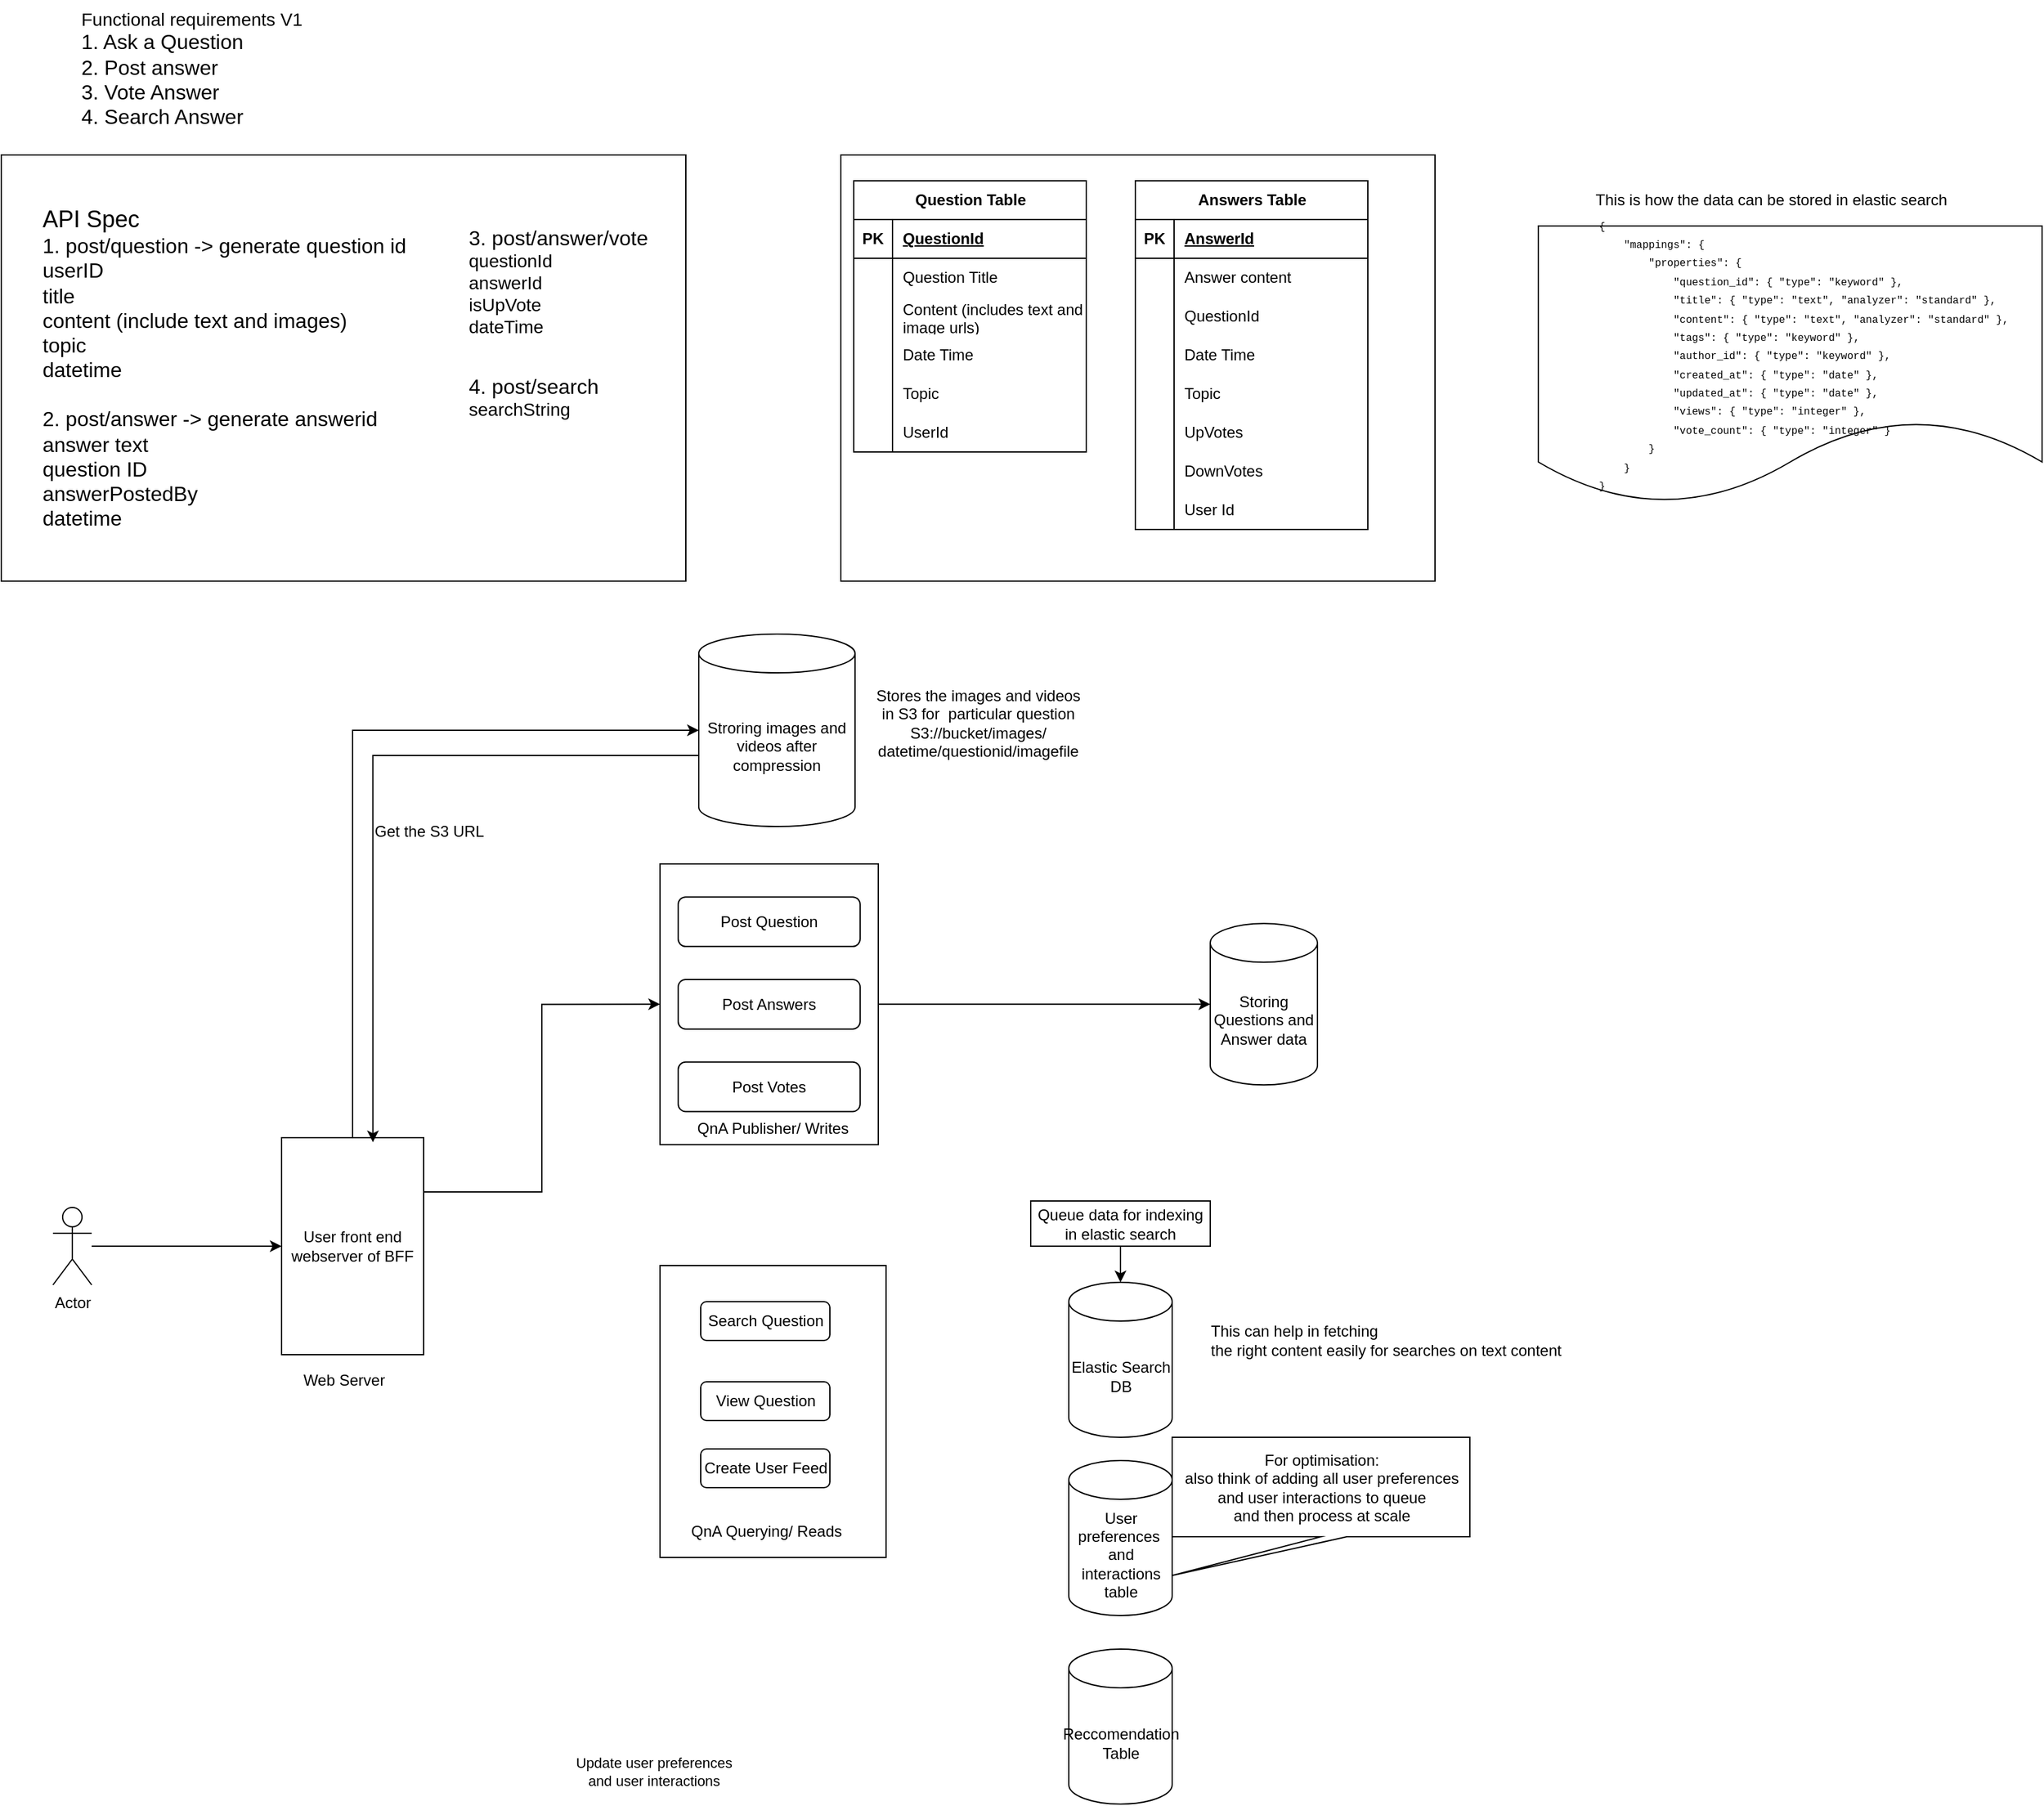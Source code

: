 <mxfile version="24.9.1">
  <diagram name="Page-1" id="B93huHKFLmvjR5-uFooQ">
    <mxGraphModel dx="2356" dy="2032" grid="0" gridSize="10" guides="1" tooltips="1" connect="1" arrows="1" fold="1" page="1" pageScale="1" pageWidth="827" pageHeight="1169" math="0" shadow="0">
      <root>
        <mxCell id="0" />
        <mxCell id="1" parent="0" />
        <mxCell id="2bSct4u1edC2ie97E54d-51" value="" style="rounded=0;whiteSpace=wrap;html=1;" vertex="1" parent="1">
          <mxGeometry x="460" y="-170" width="460" height="330" as="geometry" />
        </mxCell>
        <mxCell id="2bSct4u1edC2ie97E54d-50" style="edgeStyle=orthogonalEdgeStyle;rounded=0;orthogonalLoop=1;jettySize=auto;html=1;entryX=0;entryY=0.5;entryDx=0;entryDy=0;" edge="1" parent="1" source="2bSct4u1edC2ie97E54d-1" target="2bSct4u1edC2ie97E54d-25">
          <mxGeometry relative="1" as="geometry" />
        </mxCell>
        <mxCell id="2bSct4u1edC2ie97E54d-1" value="Actor" style="shape=umlActor;verticalLabelPosition=bottom;verticalAlign=top;html=1;outlineConnect=0;" vertex="1" parent="1">
          <mxGeometry x="-150" y="645" width="30" height="60" as="geometry" />
        </mxCell>
        <mxCell id="2bSct4u1edC2ie97E54d-2" value="&lt;font style=&quot;font-size: 14px;&quot;&gt;Functional requirements V1&lt;/font&gt;&lt;div&gt;&lt;font size=&quot;3&quot;&gt;1. Ask a Question&lt;/font&gt;&lt;/div&gt;&lt;div&gt;&lt;font size=&quot;3&quot;&gt;2. Post answer&lt;/font&gt;&lt;/div&gt;&lt;div&gt;&lt;font size=&quot;3&quot;&gt;3. Vote Answer&lt;/font&gt;&lt;/div&gt;&lt;div&gt;&lt;font size=&quot;3&quot;&gt;4. Search Answer&lt;/font&gt;&lt;/div&gt;&lt;div&gt;&lt;br&gt;&lt;/div&gt;" style="text;html=1;align=left;verticalAlign=middle;resizable=0;points=[];autosize=1;strokeColor=none;fillColor=none;" vertex="1" parent="1">
          <mxGeometry x="-130" y="-290" width="190" height="120" as="geometry" />
        </mxCell>
        <mxCell id="2bSct4u1edC2ie97E54d-9" value="" style="group" vertex="1" connectable="0" parent="1">
          <mxGeometry x="320" y="379" width="169" height="225" as="geometry" />
        </mxCell>
        <mxCell id="2bSct4u1edC2ie97E54d-4" value="" style="rounded=0;whiteSpace=wrap;html=1;" vertex="1" parent="2bSct4u1edC2ie97E54d-9">
          <mxGeometry width="169" height="217.33" as="geometry" />
        </mxCell>
        <mxCell id="2bSct4u1edC2ie97E54d-6" value="Post Question" style="rounded=1;whiteSpace=wrap;html=1;" vertex="1" parent="2bSct4u1edC2ie97E54d-9">
          <mxGeometry x="14.083" y="25.568" width="140.833" height="38.352" as="geometry" />
        </mxCell>
        <mxCell id="2bSct4u1edC2ie97E54d-7" value="Post Answers" style="rounded=1;whiteSpace=wrap;html=1;" vertex="1" parent="2bSct4u1edC2ie97E54d-9">
          <mxGeometry x="14.083" y="89.489" width="140.833" height="38.352" as="geometry" />
        </mxCell>
        <mxCell id="2bSct4u1edC2ie97E54d-8" value="Post Votes" style="rounded=1;whiteSpace=wrap;html=1;" vertex="1" parent="2bSct4u1edC2ie97E54d-9">
          <mxGeometry x="14.083" y="153.409" width="140.833" height="38.352" as="geometry" />
        </mxCell>
        <mxCell id="2bSct4u1edC2ie97E54d-23" value="QnA Publisher/ Writes" style="text;html=1;align=center;verticalAlign=middle;resizable=0;points=[];autosize=1;strokeColor=none;fillColor=none;" vertex="1" parent="2bSct4u1edC2ie97E54d-9">
          <mxGeometry x="39.125" y="191.761" width="95" height="26" as="geometry" />
        </mxCell>
        <mxCell id="2bSct4u1edC2ie97E54d-15" value="Storing Questions and Answer data" style="shape=cylinder3;whiteSpace=wrap;html=1;boundedLbl=1;backgroundOutline=1;size=15;" vertex="1" parent="1">
          <mxGeometry x="746" y="425.16" width="83" height="125" as="geometry" />
        </mxCell>
        <mxCell id="2bSct4u1edC2ie97E54d-17" value="Stroring images and videos after compression" style="shape=cylinder3;whiteSpace=wrap;html=1;boundedLbl=1;backgroundOutline=1;size=15;" vertex="1" parent="1">
          <mxGeometry x="350" y="201" width="121" height="149" as="geometry" />
        </mxCell>
        <mxCell id="2bSct4u1edC2ie97E54d-21" value="Stores the images and videos&lt;div&gt;in S3 for&amp;nbsp; particular question&lt;br&gt;&lt;span style=&quot;background-color: initial;&quot;&gt;S3://bucket/images/&lt;/span&gt;&lt;/div&gt;&lt;div&gt;&lt;span style=&quot;background-color: initial;&quot;&gt;datetime/questionid/imagefile&lt;/span&gt;&lt;/div&gt;" style="text;html=1;align=center;verticalAlign=middle;resizable=0;points=[];autosize=1;strokeColor=none;fillColor=none;" vertex="1" parent="1">
          <mxGeometry x="476" y="235" width="180" height="70" as="geometry" />
        </mxCell>
        <mxCell id="2bSct4u1edC2ie97E54d-143" style="edgeStyle=orthogonalEdgeStyle;rounded=0;orthogonalLoop=1;jettySize=auto;html=1;exitX=1;exitY=0.25;exitDx=0;exitDy=0;entryX=0;entryY=0.5;entryDx=0;entryDy=0;" edge="1" parent="1" source="2bSct4u1edC2ie97E54d-25" target="2bSct4u1edC2ie97E54d-4">
          <mxGeometry relative="1" as="geometry" />
        </mxCell>
        <mxCell id="2bSct4u1edC2ie97E54d-25" value="User front end webserver of BFF" style="rounded=0;whiteSpace=wrap;html=1;" vertex="1" parent="1">
          <mxGeometry x="27" y="591" width="110" height="168" as="geometry" />
        </mxCell>
        <mxCell id="2bSct4u1edC2ie97E54d-26" value="Web Server" style="text;html=1;align=center;verticalAlign=middle;resizable=0;points=[];autosize=1;strokeColor=none;fillColor=none;" vertex="1" parent="1">
          <mxGeometry x="30" y="764" width="90" height="30" as="geometry" />
        </mxCell>
        <mxCell id="2bSct4u1edC2ie97E54d-27" style="edgeStyle=orthogonalEdgeStyle;rounded=0;orthogonalLoop=1;jettySize=auto;html=1;entryX=0;entryY=0.5;entryDx=0;entryDy=0;entryPerimeter=0;exitX=0.5;exitY=0;exitDx=0;exitDy=0;" edge="1" parent="1" source="2bSct4u1edC2ie97E54d-25" target="2bSct4u1edC2ie97E54d-17">
          <mxGeometry relative="1" as="geometry" />
        </mxCell>
        <mxCell id="2bSct4u1edC2ie97E54d-30" style="edgeStyle=orthogonalEdgeStyle;rounded=0;orthogonalLoop=1;jettySize=auto;html=1;exitX=0;exitY=0;exitDx=0;exitDy=67.5;exitPerimeter=0;entryX=0.643;entryY=0.021;entryDx=0;entryDy=0;entryPerimeter=0;" edge="1" parent="1" source="2bSct4u1edC2ie97E54d-17" target="2bSct4u1edC2ie97E54d-25">
          <mxGeometry relative="1" as="geometry">
            <Array as="points">
              <mxPoint x="350" y="295" />
              <mxPoint x="98" y="295" />
            </Array>
          </mxGeometry>
        </mxCell>
        <mxCell id="2bSct4u1edC2ie97E54d-31" value="Get the S3 URL" style="text;html=1;align=center;verticalAlign=middle;resizable=0;points=[];autosize=1;strokeColor=none;fillColor=none;" vertex="1" parent="1">
          <mxGeometry x="86" y="339" width="110" height="30" as="geometry" />
        </mxCell>
        <mxCell id="2bSct4u1edC2ie97E54d-35" style="edgeStyle=orthogonalEdgeStyle;rounded=0;orthogonalLoop=1;jettySize=auto;html=1;entryX=0;entryY=0.5;entryDx=0;entryDy=0;entryPerimeter=0;" edge="1" parent="1" source="2bSct4u1edC2ie97E54d-4" target="2bSct4u1edC2ie97E54d-15">
          <mxGeometry relative="1" as="geometry" />
        </mxCell>
        <mxCell id="2bSct4u1edC2ie97E54d-37" value="" style="group" vertex="1" connectable="0" parent="1">
          <mxGeometry x="-190" y="-170" width="530" height="330" as="geometry" />
        </mxCell>
        <mxCell id="2bSct4u1edC2ie97E54d-36" value="" style="rounded=0;whiteSpace=wrap;html=1;" vertex="1" parent="2bSct4u1edC2ie97E54d-37">
          <mxGeometry width="530" height="330" as="geometry" />
        </mxCell>
        <mxCell id="2bSct4u1edC2ie97E54d-11" value="&lt;font style=&quot;font-size: 18px;&quot;&gt;API Spec&lt;/font&gt;&lt;div&gt;&lt;font style=&quot;font-size: 16px;&quot;&gt;1. post/question -&amp;gt; generate question id&lt;/font&gt;&lt;/div&gt;&lt;div&gt;&lt;span style=&quot;font-size: medium; background-color: initial;&quot;&gt;userID&lt;/span&gt;&lt;/div&gt;&lt;div&gt;&lt;span style=&quot;font-size: medium; background-color: initial;&quot;&gt;title&lt;/span&gt;&lt;/div&gt;&lt;div&gt;&lt;font size=&quot;3&quot;&gt;content (include text and images)&lt;/font&gt;&lt;/div&gt;&lt;div&gt;&lt;font size=&quot;3&quot;&gt;topic&lt;/font&gt;&lt;/div&gt;&lt;div&gt;&lt;font size=&quot;3&quot;&gt;datetime&lt;/font&gt;&lt;/div&gt;&lt;div&gt;&lt;font size=&quot;3&quot;&gt;&lt;br&gt;&lt;/font&gt;&lt;/div&gt;&lt;div&gt;&lt;font size=&quot;3&quot;&gt;2. post/answer -&amp;gt; generate answerid&lt;/font&gt;&lt;/div&gt;&lt;div&gt;&lt;font size=&quot;3&quot;&gt;answer text&lt;/font&gt;&lt;/div&gt;&lt;div&gt;&lt;font size=&quot;3&quot;&gt;question ID&lt;/font&gt;&lt;/div&gt;&lt;div&gt;&lt;font size=&quot;3&quot;&gt;answerPostedBy&lt;/font&gt;&lt;/div&gt;&lt;div&gt;&lt;font size=&quot;3&quot;&gt;datetime&lt;/font&gt;&lt;/div&gt;" style="text;html=1;align=left;verticalAlign=middle;resizable=0;points=[];autosize=1;strokeColor=none;fillColor=none;" vertex="1" parent="2bSct4u1edC2ie97E54d-37">
          <mxGeometry x="30" y="30" width="310" height="270" as="geometry" />
        </mxCell>
        <mxCell id="2bSct4u1edC2ie97E54d-12" value="&lt;font style=&quot;font-size: 16px;&quot;&gt;3. post/answer/vote&lt;/font&gt;&lt;div&gt;&lt;font style=&quot;font-size: 14px;&quot;&gt;questionId&lt;/font&gt;&lt;/div&gt;&lt;div&gt;&lt;font style=&quot;font-size: 14px;&quot;&gt;answerId&lt;/font&gt;&lt;/div&gt;&lt;div&gt;&lt;font style=&quot;font-size: 14px;&quot;&gt;isUpVote&lt;/font&gt;&lt;/div&gt;&lt;div&gt;&lt;font style=&quot;font-size: 14px;&quot;&gt;dateTime&lt;/font&gt;&lt;/div&gt;&lt;div&gt;&lt;br&gt;&lt;/div&gt;&lt;div&gt;&lt;br&gt;&lt;/div&gt;&lt;div&gt;&lt;font style=&quot;font-size: 16px;&quot;&gt;4. post/search&lt;/font&gt;&lt;/div&gt;&lt;div&gt;&lt;font style=&quot;font-size: 14px;&quot;&gt;searchString&lt;/font&gt;&lt;/div&gt;" style="text;html=1;align=left;verticalAlign=middle;resizable=0;points=[];autosize=1;strokeColor=none;fillColor=none;" vertex="1" parent="2bSct4u1edC2ie97E54d-37">
          <mxGeometry x="360" y="50" width="160" height="160" as="geometry" />
        </mxCell>
        <mxCell id="2bSct4u1edC2ie97E54d-38" value="Queue data for indexing in elastic search" style="rounded=0;whiteSpace=wrap;html=1;" vertex="1" parent="1">
          <mxGeometry x="607" y="640" width="139" height="35" as="geometry" />
        </mxCell>
        <mxCell id="2bSct4u1edC2ie97E54d-40" value="Elastic Search DB" style="shape=cylinder3;whiteSpace=wrap;html=1;boundedLbl=1;backgroundOutline=1;size=15;" vertex="1" parent="1">
          <mxGeometry x="636.5" y="703" width="80" height="120" as="geometry" />
        </mxCell>
        <mxCell id="2bSct4u1edC2ie97E54d-41" value="&lt;div style=&quot;text-align: justify;&quot;&gt;&lt;span style=&quot;background-color: initial;&quot;&gt;This can help in fetching&lt;/span&gt;&lt;/div&gt;&lt;div style=&quot;text-align: justify;&quot;&gt;the right content easily for searches on text content&lt;/div&gt;" style="text;html=1;align=right;verticalAlign=middle;resizable=0;points=[];autosize=1;strokeColor=none;fillColor=none;" vertex="1" parent="1">
          <mxGeometry x="729" y="728" width="290" height="40" as="geometry" />
        </mxCell>
        <mxCell id="2bSct4u1edC2ie97E54d-42" value="" style="group" vertex="1" connectable="0" parent="1">
          <mxGeometry x="320" y="690" width="175" height="226" as="geometry" />
        </mxCell>
        <mxCell id="2bSct4u1edC2ie97E54d-43" value="" style="rounded=0;whiteSpace=wrap;html=1;" vertex="1" parent="2bSct4u1edC2ie97E54d-42">
          <mxGeometry width="175" height="226" as="geometry" />
        </mxCell>
        <mxCell id="2bSct4u1edC2ie97E54d-44" value="Search Question" style="rounded=1;whiteSpace=wrap;html=1;" vertex="1" parent="2bSct4u1edC2ie97E54d-42">
          <mxGeometry x="31.5" y="28" width="100" height="30" as="geometry" />
        </mxCell>
        <mxCell id="2bSct4u1edC2ie97E54d-109" value="View Question" style="rounded=1;whiteSpace=wrap;html=1;" vertex="1" parent="2bSct4u1edC2ie97E54d-42">
          <mxGeometry x="31.5" y="90" width="100" height="30" as="geometry" />
        </mxCell>
        <mxCell id="2bSct4u1edC2ie97E54d-110" value="Create User Feed" style="rounded=1;whiteSpace=wrap;html=1;" vertex="1" parent="2bSct4u1edC2ie97E54d-42">
          <mxGeometry x="31.5" y="142" width="100" height="30" as="geometry" />
        </mxCell>
        <mxCell id="2bSct4u1edC2ie97E54d-47" value="QnA Querying/ Reads" style="text;html=1;align=center;verticalAlign=middle;resizable=0;points=[];autosize=1;strokeColor=none;fillColor=none;" vertex="1" parent="2bSct4u1edC2ie97E54d-42">
          <mxGeometry x="35" y="193" width="93" height="26" as="geometry" />
        </mxCell>
        <mxCell id="2bSct4u1edC2ie97E54d-52" value="Question Table" style="shape=table;startSize=30;container=1;collapsible=1;childLayout=tableLayout;fixedRows=1;rowLines=0;fontStyle=1;align=center;resizeLast=1;html=1;" vertex="1" parent="1">
          <mxGeometry x="470" y="-150" width="180" height="210" as="geometry" />
        </mxCell>
        <mxCell id="2bSct4u1edC2ie97E54d-53" value="" style="shape=tableRow;horizontal=0;startSize=0;swimlaneHead=0;swimlaneBody=0;fillColor=none;collapsible=0;dropTarget=0;points=[[0,0.5],[1,0.5]];portConstraint=eastwest;top=0;left=0;right=0;bottom=1;" vertex="1" parent="2bSct4u1edC2ie97E54d-52">
          <mxGeometry y="30" width="180" height="30" as="geometry" />
        </mxCell>
        <mxCell id="2bSct4u1edC2ie97E54d-54" value="PK" style="shape=partialRectangle;connectable=0;fillColor=none;top=0;left=0;bottom=0;right=0;fontStyle=1;overflow=hidden;whiteSpace=wrap;html=1;" vertex="1" parent="2bSct4u1edC2ie97E54d-53">
          <mxGeometry width="30" height="30" as="geometry">
            <mxRectangle width="30" height="30" as="alternateBounds" />
          </mxGeometry>
        </mxCell>
        <mxCell id="2bSct4u1edC2ie97E54d-55" value="QuestionId" style="shape=partialRectangle;connectable=0;fillColor=none;top=0;left=0;bottom=0;right=0;align=left;spacingLeft=6;fontStyle=5;overflow=hidden;whiteSpace=wrap;html=1;" vertex="1" parent="2bSct4u1edC2ie97E54d-53">
          <mxGeometry x="30" width="150" height="30" as="geometry">
            <mxRectangle width="150" height="30" as="alternateBounds" />
          </mxGeometry>
        </mxCell>
        <mxCell id="2bSct4u1edC2ie97E54d-56" value="" style="shape=tableRow;horizontal=0;startSize=0;swimlaneHead=0;swimlaneBody=0;fillColor=none;collapsible=0;dropTarget=0;points=[[0,0.5],[1,0.5]];portConstraint=eastwest;top=0;left=0;right=0;bottom=0;" vertex="1" parent="2bSct4u1edC2ie97E54d-52">
          <mxGeometry y="60" width="180" height="30" as="geometry" />
        </mxCell>
        <mxCell id="2bSct4u1edC2ie97E54d-57" value="" style="shape=partialRectangle;connectable=0;fillColor=none;top=0;left=0;bottom=0;right=0;editable=1;overflow=hidden;whiteSpace=wrap;html=1;" vertex="1" parent="2bSct4u1edC2ie97E54d-56">
          <mxGeometry width="30" height="30" as="geometry">
            <mxRectangle width="30" height="30" as="alternateBounds" />
          </mxGeometry>
        </mxCell>
        <mxCell id="2bSct4u1edC2ie97E54d-58" value="Question Title" style="shape=partialRectangle;connectable=0;fillColor=none;top=0;left=0;bottom=0;right=0;align=left;spacingLeft=6;overflow=hidden;whiteSpace=wrap;html=1;" vertex="1" parent="2bSct4u1edC2ie97E54d-56">
          <mxGeometry x="30" width="150" height="30" as="geometry">
            <mxRectangle width="150" height="30" as="alternateBounds" />
          </mxGeometry>
        </mxCell>
        <mxCell id="2bSct4u1edC2ie97E54d-59" value="" style="shape=tableRow;horizontal=0;startSize=0;swimlaneHead=0;swimlaneBody=0;fillColor=none;collapsible=0;dropTarget=0;points=[[0,0.5],[1,0.5]];portConstraint=eastwest;top=0;left=0;right=0;bottom=0;" vertex="1" parent="2bSct4u1edC2ie97E54d-52">
          <mxGeometry y="90" width="180" height="30" as="geometry" />
        </mxCell>
        <mxCell id="2bSct4u1edC2ie97E54d-60" value="" style="shape=partialRectangle;connectable=0;fillColor=none;top=0;left=0;bottom=0;right=0;editable=1;overflow=hidden;whiteSpace=wrap;html=1;" vertex="1" parent="2bSct4u1edC2ie97E54d-59">
          <mxGeometry width="30" height="30" as="geometry">
            <mxRectangle width="30" height="30" as="alternateBounds" />
          </mxGeometry>
        </mxCell>
        <mxCell id="2bSct4u1edC2ie97E54d-61" value="Content (includes text and image urls)" style="shape=partialRectangle;connectable=0;fillColor=none;top=0;left=0;bottom=0;right=0;align=left;spacingLeft=6;overflow=hidden;whiteSpace=wrap;html=1;" vertex="1" parent="2bSct4u1edC2ie97E54d-59">
          <mxGeometry x="30" width="150" height="30" as="geometry">
            <mxRectangle width="150" height="30" as="alternateBounds" />
          </mxGeometry>
        </mxCell>
        <mxCell id="2bSct4u1edC2ie97E54d-62" value="" style="shape=tableRow;horizontal=0;startSize=0;swimlaneHead=0;swimlaneBody=0;fillColor=none;collapsible=0;dropTarget=0;points=[[0,0.5],[1,0.5]];portConstraint=eastwest;top=0;left=0;right=0;bottom=0;" vertex="1" parent="2bSct4u1edC2ie97E54d-52">
          <mxGeometry y="120" width="180" height="30" as="geometry" />
        </mxCell>
        <mxCell id="2bSct4u1edC2ie97E54d-63" value="" style="shape=partialRectangle;connectable=0;fillColor=none;top=0;left=0;bottom=0;right=0;editable=1;overflow=hidden;whiteSpace=wrap;html=1;" vertex="1" parent="2bSct4u1edC2ie97E54d-62">
          <mxGeometry width="30" height="30" as="geometry">
            <mxRectangle width="30" height="30" as="alternateBounds" />
          </mxGeometry>
        </mxCell>
        <mxCell id="2bSct4u1edC2ie97E54d-64" value="Date Time" style="shape=partialRectangle;connectable=0;fillColor=none;top=0;left=0;bottom=0;right=0;align=left;spacingLeft=6;overflow=hidden;whiteSpace=wrap;html=1;" vertex="1" parent="2bSct4u1edC2ie97E54d-62">
          <mxGeometry x="30" width="150" height="30" as="geometry">
            <mxRectangle width="150" height="30" as="alternateBounds" />
          </mxGeometry>
        </mxCell>
        <mxCell id="2bSct4u1edC2ie97E54d-65" style="shape=tableRow;horizontal=0;startSize=0;swimlaneHead=0;swimlaneBody=0;fillColor=none;collapsible=0;dropTarget=0;points=[[0,0.5],[1,0.5]];portConstraint=eastwest;top=0;left=0;right=0;bottom=0;" vertex="1" parent="2bSct4u1edC2ie97E54d-52">
          <mxGeometry y="150" width="180" height="30" as="geometry" />
        </mxCell>
        <mxCell id="2bSct4u1edC2ie97E54d-66" style="shape=partialRectangle;connectable=0;fillColor=none;top=0;left=0;bottom=0;right=0;editable=1;overflow=hidden;whiteSpace=wrap;html=1;" vertex="1" parent="2bSct4u1edC2ie97E54d-65">
          <mxGeometry width="30" height="30" as="geometry">
            <mxRectangle width="30" height="30" as="alternateBounds" />
          </mxGeometry>
        </mxCell>
        <mxCell id="2bSct4u1edC2ie97E54d-67" value="Topic" style="shape=partialRectangle;connectable=0;fillColor=none;top=0;left=0;bottom=0;right=0;align=left;spacingLeft=6;overflow=hidden;whiteSpace=wrap;html=1;" vertex="1" parent="2bSct4u1edC2ie97E54d-65">
          <mxGeometry x="30" width="150" height="30" as="geometry">
            <mxRectangle width="150" height="30" as="alternateBounds" />
          </mxGeometry>
        </mxCell>
        <mxCell id="2bSct4u1edC2ie97E54d-84" style="shape=tableRow;horizontal=0;startSize=0;swimlaneHead=0;swimlaneBody=0;fillColor=none;collapsible=0;dropTarget=0;points=[[0,0.5],[1,0.5]];portConstraint=eastwest;top=0;left=0;right=0;bottom=0;" vertex="1" parent="2bSct4u1edC2ie97E54d-52">
          <mxGeometry y="180" width="180" height="30" as="geometry" />
        </mxCell>
        <mxCell id="2bSct4u1edC2ie97E54d-85" style="shape=partialRectangle;connectable=0;fillColor=none;top=0;left=0;bottom=0;right=0;editable=1;overflow=hidden;whiteSpace=wrap;html=1;" vertex="1" parent="2bSct4u1edC2ie97E54d-84">
          <mxGeometry width="30" height="30" as="geometry">
            <mxRectangle width="30" height="30" as="alternateBounds" />
          </mxGeometry>
        </mxCell>
        <mxCell id="2bSct4u1edC2ie97E54d-86" value="UserId" style="shape=partialRectangle;connectable=0;fillColor=none;top=0;left=0;bottom=0;right=0;align=left;spacingLeft=6;overflow=hidden;whiteSpace=wrap;html=1;" vertex="1" parent="2bSct4u1edC2ie97E54d-84">
          <mxGeometry x="30" width="150" height="30" as="geometry">
            <mxRectangle width="150" height="30" as="alternateBounds" />
          </mxGeometry>
        </mxCell>
        <mxCell id="2bSct4u1edC2ie97E54d-68" value="Answers Table" style="shape=table;startSize=30;container=1;collapsible=1;childLayout=tableLayout;fixedRows=1;rowLines=0;fontStyle=1;align=center;resizeLast=1;html=1;" vertex="1" parent="1">
          <mxGeometry x="688" y="-150" width="180" height="270" as="geometry" />
        </mxCell>
        <mxCell id="2bSct4u1edC2ie97E54d-69" value="" style="shape=tableRow;horizontal=0;startSize=0;swimlaneHead=0;swimlaneBody=0;fillColor=none;collapsible=0;dropTarget=0;points=[[0,0.5],[1,0.5]];portConstraint=eastwest;top=0;left=0;right=0;bottom=1;" vertex="1" parent="2bSct4u1edC2ie97E54d-68">
          <mxGeometry y="30" width="180" height="30" as="geometry" />
        </mxCell>
        <mxCell id="2bSct4u1edC2ie97E54d-70" value="PK" style="shape=partialRectangle;connectable=0;fillColor=none;top=0;left=0;bottom=0;right=0;fontStyle=1;overflow=hidden;whiteSpace=wrap;html=1;" vertex="1" parent="2bSct4u1edC2ie97E54d-69">
          <mxGeometry width="30" height="30" as="geometry">
            <mxRectangle width="30" height="30" as="alternateBounds" />
          </mxGeometry>
        </mxCell>
        <mxCell id="2bSct4u1edC2ie97E54d-71" value="AnswerId" style="shape=partialRectangle;connectable=0;fillColor=none;top=0;left=0;bottom=0;right=0;align=left;spacingLeft=6;fontStyle=5;overflow=hidden;whiteSpace=wrap;html=1;" vertex="1" parent="2bSct4u1edC2ie97E54d-69">
          <mxGeometry x="30" width="150" height="30" as="geometry">
            <mxRectangle width="150" height="30" as="alternateBounds" />
          </mxGeometry>
        </mxCell>
        <mxCell id="2bSct4u1edC2ie97E54d-72" value="" style="shape=tableRow;horizontal=0;startSize=0;swimlaneHead=0;swimlaneBody=0;fillColor=none;collapsible=0;dropTarget=0;points=[[0,0.5],[1,0.5]];portConstraint=eastwest;top=0;left=0;right=0;bottom=0;" vertex="1" parent="2bSct4u1edC2ie97E54d-68">
          <mxGeometry y="60" width="180" height="30" as="geometry" />
        </mxCell>
        <mxCell id="2bSct4u1edC2ie97E54d-73" value="" style="shape=partialRectangle;connectable=0;fillColor=none;top=0;left=0;bottom=0;right=0;editable=1;overflow=hidden;whiteSpace=wrap;html=1;" vertex="1" parent="2bSct4u1edC2ie97E54d-72">
          <mxGeometry width="30" height="30" as="geometry">
            <mxRectangle width="30" height="30" as="alternateBounds" />
          </mxGeometry>
        </mxCell>
        <mxCell id="2bSct4u1edC2ie97E54d-74" value="Answer content" style="shape=partialRectangle;connectable=0;fillColor=none;top=0;left=0;bottom=0;right=0;align=left;spacingLeft=6;overflow=hidden;whiteSpace=wrap;html=1;" vertex="1" parent="2bSct4u1edC2ie97E54d-72">
          <mxGeometry x="30" width="150" height="30" as="geometry">
            <mxRectangle width="150" height="30" as="alternateBounds" />
          </mxGeometry>
        </mxCell>
        <mxCell id="2bSct4u1edC2ie97E54d-75" value="" style="shape=tableRow;horizontal=0;startSize=0;swimlaneHead=0;swimlaneBody=0;fillColor=none;collapsible=0;dropTarget=0;points=[[0,0.5],[1,0.5]];portConstraint=eastwest;top=0;left=0;right=0;bottom=0;" vertex="1" parent="2bSct4u1edC2ie97E54d-68">
          <mxGeometry y="90" width="180" height="30" as="geometry" />
        </mxCell>
        <mxCell id="2bSct4u1edC2ie97E54d-76" value="" style="shape=partialRectangle;connectable=0;fillColor=none;top=0;left=0;bottom=0;right=0;editable=1;overflow=hidden;whiteSpace=wrap;html=1;" vertex="1" parent="2bSct4u1edC2ie97E54d-75">
          <mxGeometry width="30" height="30" as="geometry">
            <mxRectangle width="30" height="30" as="alternateBounds" />
          </mxGeometry>
        </mxCell>
        <mxCell id="2bSct4u1edC2ie97E54d-77" value="QuestionId" style="shape=partialRectangle;connectable=0;fillColor=none;top=0;left=0;bottom=0;right=0;align=left;spacingLeft=6;overflow=hidden;whiteSpace=wrap;html=1;" vertex="1" parent="2bSct4u1edC2ie97E54d-75">
          <mxGeometry x="30" width="150" height="30" as="geometry">
            <mxRectangle width="150" height="30" as="alternateBounds" />
          </mxGeometry>
        </mxCell>
        <mxCell id="2bSct4u1edC2ie97E54d-78" value="" style="shape=tableRow;horizontal=0;startSize=0;swimlaneHead=0;swimlaneBody=0;fillColor=none;collapsible=0;dropTarget=0;points=[[0,0.5],[1,0.5]];portConstraint=eastwest;top=0;left=0;right=0;bottom=0;" vertex="1" parent="2bSct4u1edC2ie97E54d-68">
          <mxGeometry y="120" width="180" height="30" as="geometry" />
        </mxCell>
        <mxCell id="2bSct4u1edC2ie97E54d-79" value="" style="shape=partialRectangle;connectable=0;fillColor=none;top=0;left=0;bottom=0;right=0;editable=1;overflow=hidden;whiteSpace=wrap;html=1;" vertex="1" parent="2bSct4u1edC2ie97E54d-78">
          <mxGeometry width="30" height="30" as="geometry">
            <mxRectangle width="30" height="30" as="alternateBounds" />
          </mxGeometry>
        </mxCell>
        <mxCell id="2bSct4u1edC2ie97E54d-80" value="Date Time" style="shape=partialRectangle;connectable=0;fillColor=none;top=0;left=0;bottom=0;right=0;align=left;spacingLeft=6;overflow=hidden;whiteSpace=wrap;html=1;" vertex="1" parent="2bSct4u1edC2ie97E54d-78">
          <mxGeometry x="30" width="150" height="30" as="geometry">
            <mxRectangle width="150" height="30" as="alternateBounds" />
          </mxGeometry>
        </mxCell>
        <mxCell id="2bSct4u1edC2ie97E54d-81" style="shape=tableRow;horizontal=0;startSize=0;swimlaneHead=0;swimlaneBody=0;fillColor=none;collapsible=0;dropTarget=0;points=[[0,0.5],[1,0.5]];portConstraint=eastwest;top=0;left=0;right=0;bottom=0;" vertex="1" parent="2bSct4u1edC2ie97E54d-68">
          <mxGeometry y="150" width="180" height="30" as="geometry" />
        </mxCell>
        <mxCell id="2bSct4u1edC2ie97E54d-82" style="shape=partialRectangle;connectable=0;fillColor=none;top=0;left=0;bottom=0;right=0;editable=1;overflow=hidden;whiteSpace=wrap;html=1;" vertex="1" parent="2bSct4u1edC2ie97E54d-81">
          <mxGeometry width="30" height="30" as="geometry">
            <mxRectangle width="30" height="30" as="alternateBounds" />
          </mxGeometry>
        </mxCell>
        <mxCell id="2bSct4u1edC2ie97E54d-83" value="Topic" style="shape=partialRectangle;connectable=0;fillColor=none;top=0;left=0;bottom=0;right=0;align=left;spacingLeft=6;overflow=hidden;whiteSpace=wrap;html=1;" vertex="1" parent="2bSct4u1edC2ie97E54d-81">
          <mxGeometry x="30" width="150" height="30" as="geometry">
            <mxRectangle width="150" height="30" as="alternateBounds" />
          </mxGeometry>
        </mxCell>
        <mxCell id="2bSct4u1edC2ie97E54d-87" style="shape=tableRow;horizontal=0;startSize=0;swimlaneHead=0;swimlaneBody=0;fillColor=none;collapsible=0;dropTarget=0;points=[[0,0.5],[1,0.5]];portConstraint=eastwest;top=0;left=0;right=0;bottom=0;" vertex="1" parent="2bSct4u1edC2ie97E54d-68">
          <mxGeometry y="180" width="180" height="30" as="geometry" />
        </mxCell>
        <mxCell id="2bSct4u1edC2ie97E54d-88" style="shape=partialRectangle;connectable=0;fillColor=none;top=0;left=0;bottom=0;right=0;editable=1;overflow=hidden;whiteSpace=wrap;html=1;" vertex="1" parent="2bSct4u1edC2ie97E54d-87">
          <mxGeometry width="30" height="30" as="geometry">
            <mxRectangle width="30" height="30" as="alternateBounds" />
          </mxGeometry>
        </mxCell>
        <mxCell id="2bSct4u1edC2ie97E54d-89" value="UpVotes" style="shape=partialRectangle;connectable=0;fillColor=none;top=0;left=0;bottom=0;right=0;align=left;spacingLeft=6;overflow=hidden;whiteSpace=wrap;html=1;" vertex="1" parent="2bSct4u1edC2ie97E54d-87">
          <mxGeometry x="30" width="150" height="30" as="geometry">
            <mxRectangle width="150" height="30" as="alternateBounds" />
          </mxGeometry>
        </mxCell>
        <mxCell id="2bSct4u1edC2ie97E54d-90" style="shape=tableRow;horizontal=0;startSize=0;swimlaneHead=0;swimlaneBody=0;fillColor=none;collapsible=0;dropTarget=0;points=[[0,0.5],[1,0.5]];portConstraint=eastwest;top=0;left=0;right=0;bottom=0;" vertex="1" parent="2bSct4u1edC2ie97E54d-68">
          <mxGeometry y="210" width="180" height="30" as="geometry" />
        </mxCell>
        <mxCell id="2bSct4u1edC2ie97E54d-91" style="shape=partialRectangle;connectable=0;fillColor=none;top=0;left=0;bottom=0;right=0;editable=1;overflow=hidden;whiteSpace=wrap;html=1;" vertex="1" parent="2bSct4u1edC2ie97E54d-90">
          <mxGeometry width="30" height="30" as="geometry">
            <mxRectangle width="30" height="30" as="alternateBounds" />
          </mxGeometry>
        </mxCell>
        <mxCell id="2bSct4u1edC2ie97E54d-92" value="DownVotes" style="shape=partialRectangle;connectable=0;fillColor=none;top=0;left=0;bottom=0;right=0;align=left;spacingLeft=6;overflow=hidden;whiteSpace=wrap;html=1;" vertex="1" parent="2bSct4u1edC2ie97E54d-90">
          <mxGeometry x="30" width="150" height="30" as="geometry">
            <mxRectangle width="150" height="30" as="alternateBounds" />
          </mxGeometry>
        </mxCell>
        <mxCell id="2bSct4u1edC2ie97E54d-93" style="shape=tableRow;horizontal=0;startSize=0;swimlaneHead=0;swimlaneBody=0;fillColor=none;collapsible=0;dropTarget=0;points=[[0,0.5],[1,0.5]];portConstraint=eastwest;top=0;left=0;right=0;bottom=0;" vertex="1" parent="2bSct4u1edC2ie97E54d-68">
          <mxGeometry y="240" width="180" height="30" as="geometry" />
        </mxCell>
        <mxCell id="2bSct4u1edC2ie97E54d-94" style="shape=partialRectangle;connectable=0;fillColor=none;top=0;left=0;bottom=0;right=0;editable=1;overflow=hidden;whiteSpace=wrap;html=1;" vertex="1" parent="2bSct4u1edC2ie97E54d-93">
          <mxGeometry width="30" height="30" as="geometry">
            <mxRectangle width="30" height="30" as="alternateBounds" />
          </mxGeometry>
        </mxCell>
        <mxCell id="2bSct4u1edC2ie97E54d-95" value="User Id" style="shape=partialRectangle;connectable=0;fillColor=none;top=0;left=0;bottom=0;right=0;align=left;spacingLeft=6;overflow=hidden;whiteSpace=wrap;html=1;" vertex="1" parent="2bSct4u1edC2ie97E54d-93">
          <mxGeometry x="30" width="150" height="30" as="geometry">
            <mxRectangle width="150" height="30" as="alternateBounds" />
          </mxGeometry>
        </mxCell>
        <mxCell id="2bSct4u1edC2ie97E54d-100" value="&lt;div style=&quot;font-family: Menlo, Monaco, &amp;quot;Courier New&amp;quot;, monospace; white-space: pre;&quot;&gt;&lt;span style=&quot;background-color: rgb(255, 255, 255);&quot;&gt;&lt;font style=&quot;font-size: 11px;&quot;&gt;&lt;br&gt;&lt;/font&gt;&lt;/span&gt;&lt;/div&gt;&lt;div style=&quot;font-family: Menlo, Monaco, &amp;quot;Courier New&amp;quot;, monospace; white-space: pre;&quot;&gt;&lt;span style=&quot;background-color: rgb(255, 255, 255);&quot;&gt;&lt;font style=&quot;font-size: 11px;&quot;&gt;&lt;br&gt;&lt;/font&gt;&lt;/span&gt;&lt;/div&gt;&lt;div style=&quot;font-family: Menlo, Monaco, &amp;quot;Courier New&amp;quot;, monospace; white-space: pre;&quot;&gt;&lt;span style=&quot;background-color: rgb(255, 255, 255);&quot;&gt;&lt;font style=&quot;font-size: 11px;&quot;&gt;&lt;br&gt;&lt;/font&gt;&lt;/span&gt;&lt;/div&gt;&lt;div style=&quot;font-family: Menlo, Monaco, &amp;quot;Courier New&amp;quot;, monospace; white-space: pre;&quot;&gt;&lt;span style=&quot;background-color: rgb(255, 255, 255);&quot;&gt;&lt;font style=&quot;font-size: 11px;&quot;&gt;&lt;br&gt;&lt;/font&gt;&lt;/span&gt;&lt;/div&gt;&lt;div style=&quot;font-family: Menlo, Monaco, &amp;quot;Courier New&amp;quot;, monospace; white-space: pre;&quot;&gt;&lt;span style=&quot;background-color: rgb(255, 255, 255);&quot;&gt;&lt;font style=&quot;font-size: 11px;&quot;&gt;&lt;br&gt;&lt;/font&gt;&lt;/span&gt;&lt;/div&gt;&lt;div style=&quot;font-family: Menlo, Monaco, &amp;quot;Courier New&amp;quot;, monospace; white-space: pre;&quot;&gt;&lt;span style=&quot;background-color: rgb(255, 255, 255);&quot;&gt;&lt;font style=&quot;font-size: 11px;&quot;&gt;&lt;br&gt;&lt;/font&gt;&lt;/span&gt;&lt;/div&gt;&lt;div style=&quot;font-family: Menlo, Monaco, &amp;quot;Courier New&amp;quot;, monospace; white-space: pre;&quot;&gt;&lt;br&gt;&lt;/div&gt;" style="shape=document;whiteSpace=wrap;html=1;boundedLbl=1;align=left;" vertex="1" parent="1">
          <mxGeometry x="1000" y="-115" width="390" height="215" as="geometry" />
        </mxCell>
        <mxCell id="2bSct4u1edC2ie97E54d-101" value="&lt;div style=&quot;color: rgb(204, 204, 204); font-family: Menlo, Monaco, &amp;quot;Courier New&amp;quot;, monospace; line-height: 18px; white-space-collapse: preserve;&quot;&gt;&lt;div style=&quot;&quot;&gt;&lt;br&gt;&lt;/div&gt;&lt;/div&gt;" style="text;html=1;align=center;verticalAlign=middle;resizable=0;points=[];autosize=1;strokeColor=none;fillColor=none;" vertex="1" parent="1">
          <mxGeometry x="1010" y="288" width="20" height="30" as="geometry" />
        </mxCell>
        <mxCell id="2bSct4u1edC2ie97E54d-102" value="This is how the data can be stored in elastic search" style="text;html=1;align=center;verticalAlign=middle;resizable=0;points=[];autosize=1;strokeColor=none;fillColor=none;" vertex="1" parent="1">
          <mxGeometry x="1030" y="-150" width="300" height="30" as="geometry" />
        </mxCell>
        <mxCell id="2bSct4u1edC2ie97E54d-103" value="&lt;div style=&quot;text-align: left; font-family: Menlo, Monaco, &amp;quot;Courier New&amp;quot;, monospace; white-space-collapse: preserve;&quot;&gt;&lt;font style=&quot;font-size: 8px;&quot;&gt;&lt;span style=&quot;&quot;&gt;{&lt;/span&gt;&lt;span style=&quot;&quot;&gt;&lt;br/&gt;    &lt;/span&gt;&lt;span style=&quot;&quot;&gt;&quot;mappings&quot;&lt;/span&gt;&lt;span style=&quot;&quot;&gt;:&lt;/span&gt;&lt;span style=&quot;&quot;&gt; &lt;/span&gt;&lt;span style=&quot;&quot;&gt;{&lt;/span&gt;&lt;span style=&quot;&quot;&gt;&lt;br/&gt;        &lt;/span&gt;&lt;span style=&quot;&quot;&gt;&quot;properties&quot;&lt;/span&gt;&lt;span style=&quot;&quot;&gt;:&lt;/span&gt;&lt;span style=&quot;&quot;&gt; &lt;/span&gt;&lt;span style=&quot;&quot;&gt;{&lt;/span&gt;&lt;span style=&quot;&quot;&gt;&lt;br/&gt;            &lt;/span&gt;&lt;span style=&quot;&quot;&gt;&quot;question_id&quot;&lt;/span&gt;&lt;span style=&quot;&quot;&gt;:&lt;/span&gt;&lt;span style=&quot;&quot;&gt; &lt;/span&gt;&lt;span style=&quot;&quot;&gt;{&lt;/span&gt;&lt;span style=&quot;&quot;&gt; &lt;/span&gt;&lt;span style=&quot;&quot;&gt;&quot;type&quot;&lt;/span&gt;&lt;span style=&quot;&quot;&gt;:&lt;/span&gt;&lt;span style=&quot;&quot;&gt; &lt;/span&gt;&lt;span style=&quot;&quot;&gt;&quot;keyword&quot;&lt;/span&gt;&lt;span style=&quot;&quot;&gt; &lt;/span&gt;&lt;span style=&quot;&quot;&gt;}&lt;/span&gt;&lt;span style=&quot;&quot;&gt;,&lt;/span&gt;&lt;span style=&quot;&quot;&gt;&lt;br/&gt;            &lt;/span&gt;&lt;span style=&quot;&quot;&gt;&quot;title&quot;&lt;/span&gt;&lt;span style=&quot;&quot;&gt;:&lt;/span&gt;&lt;span style=&quot;&quot;&gt; &lt;/span&gt;&lt;span style=&quot;&quot;&gt;{&lt;/span&gt;&lt;span style=&quot;&quot;&gt; &lt;/span&gt;&lt;span style=&quot;&quot;&gt;&quot;type&quot;&lt;/span&gt;&lt;span style=&quot;&quot;&gt;:&lt;/span&gt;&lt;span style=&quot;&quot;&gt; &lt;/span&gt;&lt;span style=&quot;&quot;&gt;&quot;text&quot;&lt;/span&gt;&lt;span style=&quot;&quot;&gt;,&lt;/span&gt;&lt;span style=&quot;&quot;&gt; &lt;/span&gt;&lt;span style=&quot;&quot;&gt;&quot;analyzer&quot;&lt;/span&gt;&lt;span style=&quot;&quot;&gt;:&lt;/span&gt;&lt;span style=&quot;&quot;&gt; &lt;/span&gt;&lt;span style=&quot;&quot;&gt;&quot;standard&quot;&lt;/span&gt;&lt;span style=&quot;&quot;&gt; &lt;/span&gt;&lt;span style=&quot;&quot;&gt;}&lt;/span&gt;&lt;span style=&quot;&quot;&gt;,&lt;/span&gt;&lt;span style=&quot;&quot;&gt;&lt;br/&gt;            &lt;/span&gt;&lt;span style=&quot;&quot;&gt;&quot;content&quot;&lt;/span&gt;&lt;span style=&quot;&quot;&gt;:&lt;/span&gt;&lt;span style=&quot;&quot;&gt; &lt;/span&gt;&lt;span style=&quot;&quot;&gt;{&lt;/span&gt;&lt;span style=&quot;&quot;&gt; &lt;/span&gt;&lt;span style=&quot;&quot;&gt;&quot;type&quot;&lt;/span&gt;&lt;span style=&quot;&quot;&gt;:&lt;/span&gt;&lt;span style=&quot;&quot;&gt; &lt;/span&gt;&lt;span style=&quot;&quot;&gt;&quot;text&quot;&lt;/span&gt;&lt;span style=&quot;&quot;&gt;,&lt;/span&gt;&lt;span style=&quot;&quot;&gt; &lt;/span&gt;&lt;span style=&quot;&quot;&gt;&quot;analyzer&quot;&lt;/span&gt;&lt;span style=&quot;&quot;&gt;:&lt;/span&gt;&lt;span style=&quot;&quot;&gt; &lt;/span&gt;&lt;span style=&quot;&quot;&gt;&quot;standard&quot;&lt;/span&gt;&lt;span style=&quot;&quot;&gt; &lt;/span&gt;&lt;span style=&quot;&quot;&gt;}&lt;/span&gt;&lt;span style=&quot;&quot;&gt;,&lt;/span&gt;&lt;span style=&quot;&quot;&gt;&lt;br/&gt;            &lt;/span&gt;&lt;span style=&quot;&quot;&gt;&quot;tags&quot;&lt;/span&gt;&lt;span style=&quot;&quot;&gt;:&lt;/span&gt;&lt;span style=&quot;&quot;&gt; &lt;/span&gt;&lt;span style=&quot;&quot;&gt;{&lt;/span&gt;&lt;span style=&quot;&quot;&gt; &lt;/span&gt;&lt;span style=&quot;&quot;&gt;&quot;type&quot;&lt;/span&gt;&lt;span style=&quot;&quot;&gt;:&lt;/span&gt;&lt;span style=&quot;&quot;&gt; &lt;/span&gt;&lt;span style=&quot;&quot;&gt;&quot;keyword&quot;&lt;/span&gt;&lt;span style=&quot;&quot;&gt; &lt;/span&gt;&lt;span style=&quot;&quot;&gt;}&lt;/span&gt;&lt;span style=&quot;&quot;&gt;,&lt;/span&gt;&lt;span style=&quot;&quot;&gt;&lt;br/&gt;            &lt;/span&gt;&lt;span style=&quot;&quot;&gt;&quot;author_id&quot;&lt;/span&gt;&lt;span style=&quot;&quot;&gt;:&lt;/span&gt;&lt;span style=&quot;&quot;&gt; &lt;/span&gt;&lt;span style=&quot;&quot;&gt;{&lt;/span&gt;&lt;span style=&quot;&quot;&gt; &lt;/span&gt;&lt;span style=&quot;&quot;&gt;&quot;type&quot;&lt;/span&gt;&lt;span style=&quot;&quot;&gt;:&lt;/span&gt;&lt;span style=&quot;&quot;&gt; &lt;/span&gt;&lt;span style=&quot;&quot;&gt;&quot;keyword&quot;&lt;/span&gt;&lt;span style=&quot;&quot;&gt; &lt;/span&gt;&lt;span style=&quot;&quot;&gt;}&lt;/span&gt;&lt;span style=&quot;&quot;&gt;,&lt;/span&gt;&lt;span style=&quot;&quot;&gt;&lt;br/&gt;            &lt;/span&gt;&lt;span style=&quot;&quot;&gt;&quot;created_at&quot;&lt;/span&gt;&lt;span style=&quot;&quot;&gt;:&lt;/span&gt;&lt;span style=&quot;&quot;&gt; &lt;/span&gt;&lt;span style=&quot;&quot;&gt;{&lt;/span&gt;&lt;span style=&quot;&quot;&gt; &lt;/span&gt;&lt;span style=&quot;&quot;&gt;&quot;type&quot;&lt;/span&gt;&lt;span style=&quot;&quot;&gt;:&lt;/span&gt;&lt;span style=&quot;&quot;&gt; &lt;/span&gt;&lt;span style=&quot;&quot;&gt;&quot;date&quot;&lt;/span&gt;&lt;span style=&quot;&quot;&gt; &lt;/span&gt;&lt;span style=&quot;&quot;&gt;}&lt;/span&gt;&lt;span style=&quot;&quot;&gt;,&lt;/span&gt;&lt;span style=&quot;&quot;&gt;&lt;br/&gt;            &lt;/span&gt;&lt;span style=&quot;&quot;&gt;&quot;updated_at&quot;&lt;/span&gt;&lt;span style=&quot;&quot;&gt;:&lt;/span&gt;&lt;span style=&quot;&quot;&gt; &lt;/span&gt;&lt;span style=&quot;&quot;&gt;{&lt;/span&gt;&lt;span style=&quot;&quot;&gt; &lt;/span&gt;&lt;span style=&quot;&quot;&gt;&quot;type&quot;&lt;/span&gt;&lt;span style=&quot;&quot;&gt;:&lt;/span&gt;&lt;span style=&quot;&quot;&gt; &lt;/span&gt;&lt;span style=&quot;&quot;&gt;&quot;date&quot;&lt;/span&gt;&lt;span style=&quot;&quot;&gt; &lt;/span&gt;&lt;span style=&quot;&quot;&gt;}&lt;/span&gt;&lt;span style=&quot;&quot;&gt;,&lt;/span&gt;&lt;span style=&quot;&quot;&gt;&lt;br/&gt;            &lt;/span&gt;&lt;span style=&quot;&quot;&gt;&quot;views&quot;&lt;/span&gt;&lt;span style=&quot;&quot;&gt;:&lt;/span&gt;&lt;span style=&quot;&quot;&gt; &lt;/span&gt;&lt;span style=&quot;&quot;&gt;{&lt;/span&gt;&lt;span style=&quot;&quot;&gt; &lt;/span&gt;&lt;span style=&quot;&quot;&gt;&quot;type&quot;&lt;/span&gt;&lt;span style=&quot;&quot;&gt;:&lt;/span&gt;&lt;span style=&quot;&quot;&gt; &lt;/span&gt;&lt;span style=&quot;&quot;&gt;&quot;integer&quot;&lt;/span&gt;&lt;span style=&quot;&quot;&gt; &lt;/span&gt;&lt;span style=&quot;&quot;&gt;}&lt;/span&gt;&lt;span style=&quot;&quot;&gt;,&lt;/span&gt;&lt;span style=&quot;&quot;&gt;&lt;br/&gt;            &lt;/span&gt;&lt;span style=&quot;&quot;&gt;&quot;vote_count&quot;&lt;/span&gt;&lt;span style=&quot;&quot;&gt;:&lt;/span&gt;&lt;span style=&quot;&quot;&gt; &lt;/span&gt;&lt;span style=&quot;&quot;&gt;{&lt;/span&gt;&lt;span style=&quot;&quot;&gt; &lt;/span&gt;&lt;span style=&quot;&quot;&gt;&quot;type&quot;&lt;/span&gt;&lt;span style=&quot;&quot;&gt;:&lt;/span&gt;&lt;span style=&quot;&quot;&gt; &lt;/span&gt;&lt;span style=&quot;&quot;&gt;&quot;integer&quot;&lt;/span&gt;&lt;span style=&quot;&quot;&gt; &lt;/span&gt;&lt;span style=&quot;&quot;&gt;}&lt;/span&gt;&lt;span style=&quot;&quot;&gt;&lt;br/&gt;        &lt;/span&gt;&lt;span style=&quot;&quot;&gt;}&lt;/span&gt;&lt;span style=&quot;&quot;&gt;&lt;br/&gt;    &lt;/span&gt;&lt;span style=&quot;&quot;&gt;}&lt;/span&gt;&lt;span style=&quot;&quot;&gt;&lt;br/&gt;&lt;/span&gt;&lt;span style=&quot;&quot;&gt;}&lt;/span&gt;&lt;/font&gt;&lt;/div&gt;" style="text;html=1;align=center;verticalAlign=middle;resizable=0;points=[];autosize=1;strokeColor=none;fillColor=none;" vertex="1" parent="1">
          <mxGeometry x="1035" y="-130" width="340" height="230" as="geometry" />
        </mxCell>
        <mxCell id="2bSct4u1edC2ie97E54d-118" value="User preferences&amp;nbsp; and interactions table" style="shape=cylinder3;whiteSpace=wrap;html=1;boundedLbl=1;backgroundOutline=1;size=15;" vertex="1" parent="1">
          <mxGeometry x="636.5" y="841" width="80" height="120" as="geometry" />
        </mxCell>
        <mxCell id="2bSct4u1edC2ie97E54d-128" style="edgeStyle=orthogonalEdgeStyle;rounded=0;orthogonalLoop=1;jettySize=auto;html=1;entryX=0.5;entryY=0;entryDx=0;entryDy=0;entryPerimeter=0;" edge="1" parent="1" source="2bSct4u1edC2ie97E54d-38" target="2bSct4u1edC2ie97E54d-40">
          <mxGeometry relative="1" as="geometry" />
        </mxCell>
        <mxCell id="2bSct4u1edC2ie97E54d-134" value="Update user preferences&lt;div&gt;and user interactions&lt;/div&gt;" style="edgeLabel;html=1;align=center;verticalAlign=middle;resizable=0;points=[];" vertex="1" connectable="0" parent="1">
          <mxGeometry x="314.997" y="1082" as="geometry" />
        </mxCell>
        <mxCell id="2bSct4u1edC2ie97E54d-135" value="&lt;div style=&quot;&quot;&gt;&lt;br&gt;&lt;/div&gt;" style="text;html=1;align=center;verticalAlign=middle;resizable=0;points=[];autosize=1;strokeColor=none;fillColor=none;" vertex="1" parent="1">
          <mxGeometry x="520" y="921" width="18" height="26" as="geometry" />
        </mxCell>
        <mxCell id="2bSct4u1edC2ie97E54d-136" value="&lt;div style=&quot;text-wrap-mode: nowrap;&quot;&gt;&lt;span style=&quot;background-color: initial;&quot;&gt;For optimisation:&lt;/span&gt;&lt;/div&gt;&lt;div style=&quot;text-wrap-mode: nowrap;&quot;&gt;&lt;span style=&quot;background-color: initial;&quot;&gt;also think of adding all user preferences&lt;/span&gt;&lt;/div&gt;&lt;div style=&quot;text-wrap-mode: nowrap;&quot;&gt;and user interactions to queue&lt;/div&gt;&lt;div style=&quot;text-wrap-mode: nowrap;&quot;&gt;and then process at scale&lt;/div&gt;" style="shape=callout;whiteSpace=wrap;html=1;perimeter=calloutPerimeter;position2=0;" vertex="1" parent="1">
          <mxGeometry x="716.5" y="823" width="230.5" height="107" as="geometry" />
        </mxCell>
        <mxCell id="2bSct4u1edC2ie97E54d-139" value="Reccomendation Table" style="shape=cylinder3;whiteSpace=wrap;html=1;boundedLbl=1;backgroundOutline=1;size=15;" vertex="1" parent="1">
          <mxGeometry x="636.5" y="987" width="80" height="120" as="geometry" />
        </mxCell>
      </root>
    </mxGraphModel>
  </diagram>
</mxfile>

